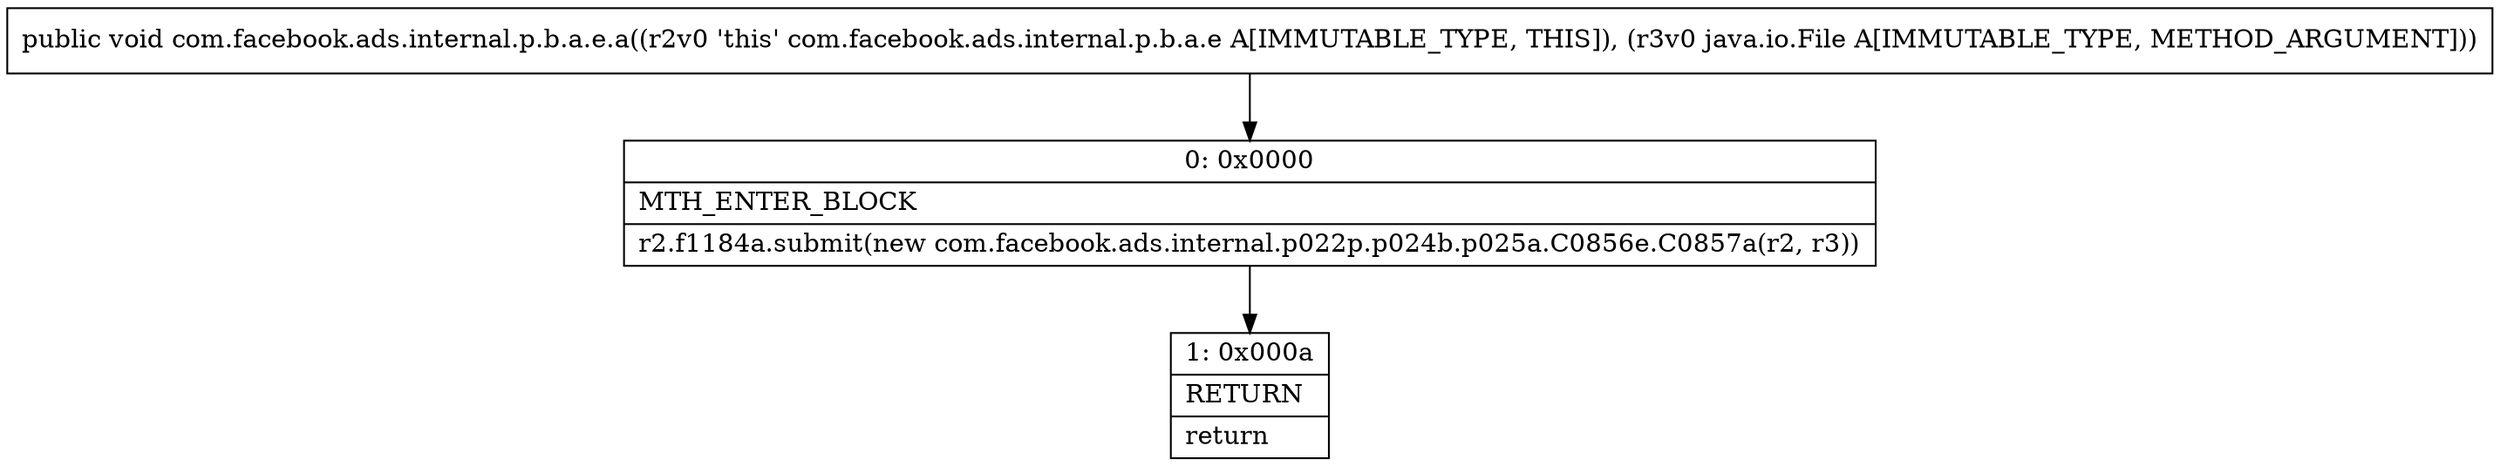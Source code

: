 digraph "CFG forcom.facebook.ads.internal.p.b.a.e.a(Ljava\/io\/File;)V" {
Node_0 [shape=record,label="{0\:\ 0x0000|MTH_ENTER_BLOCK\l|r2.f1184a.submit(new com.facebook.ads.internal.p022p.p024b.p025a.C0856e.C0857a(r2, r3))\l}"];
Node_1 [shape=record,label="{1\:\ 0x000a|RETURN\l|return\l}"];
MethodNode[shape=record,label="{public void com.facebook.ads.internal.p.b.a.e.a((r2v0 'this' com.facebook.ads.internal.p.b.a.e A[IMMUTABLE_TYPE, THIS]), (r3v0 java.io.File A[IMMUTABLE_TYPE, METHOD_ARGUMENT])) }"];
MethodNode -> Node_0;
Node_0 -> Node_1;
}

